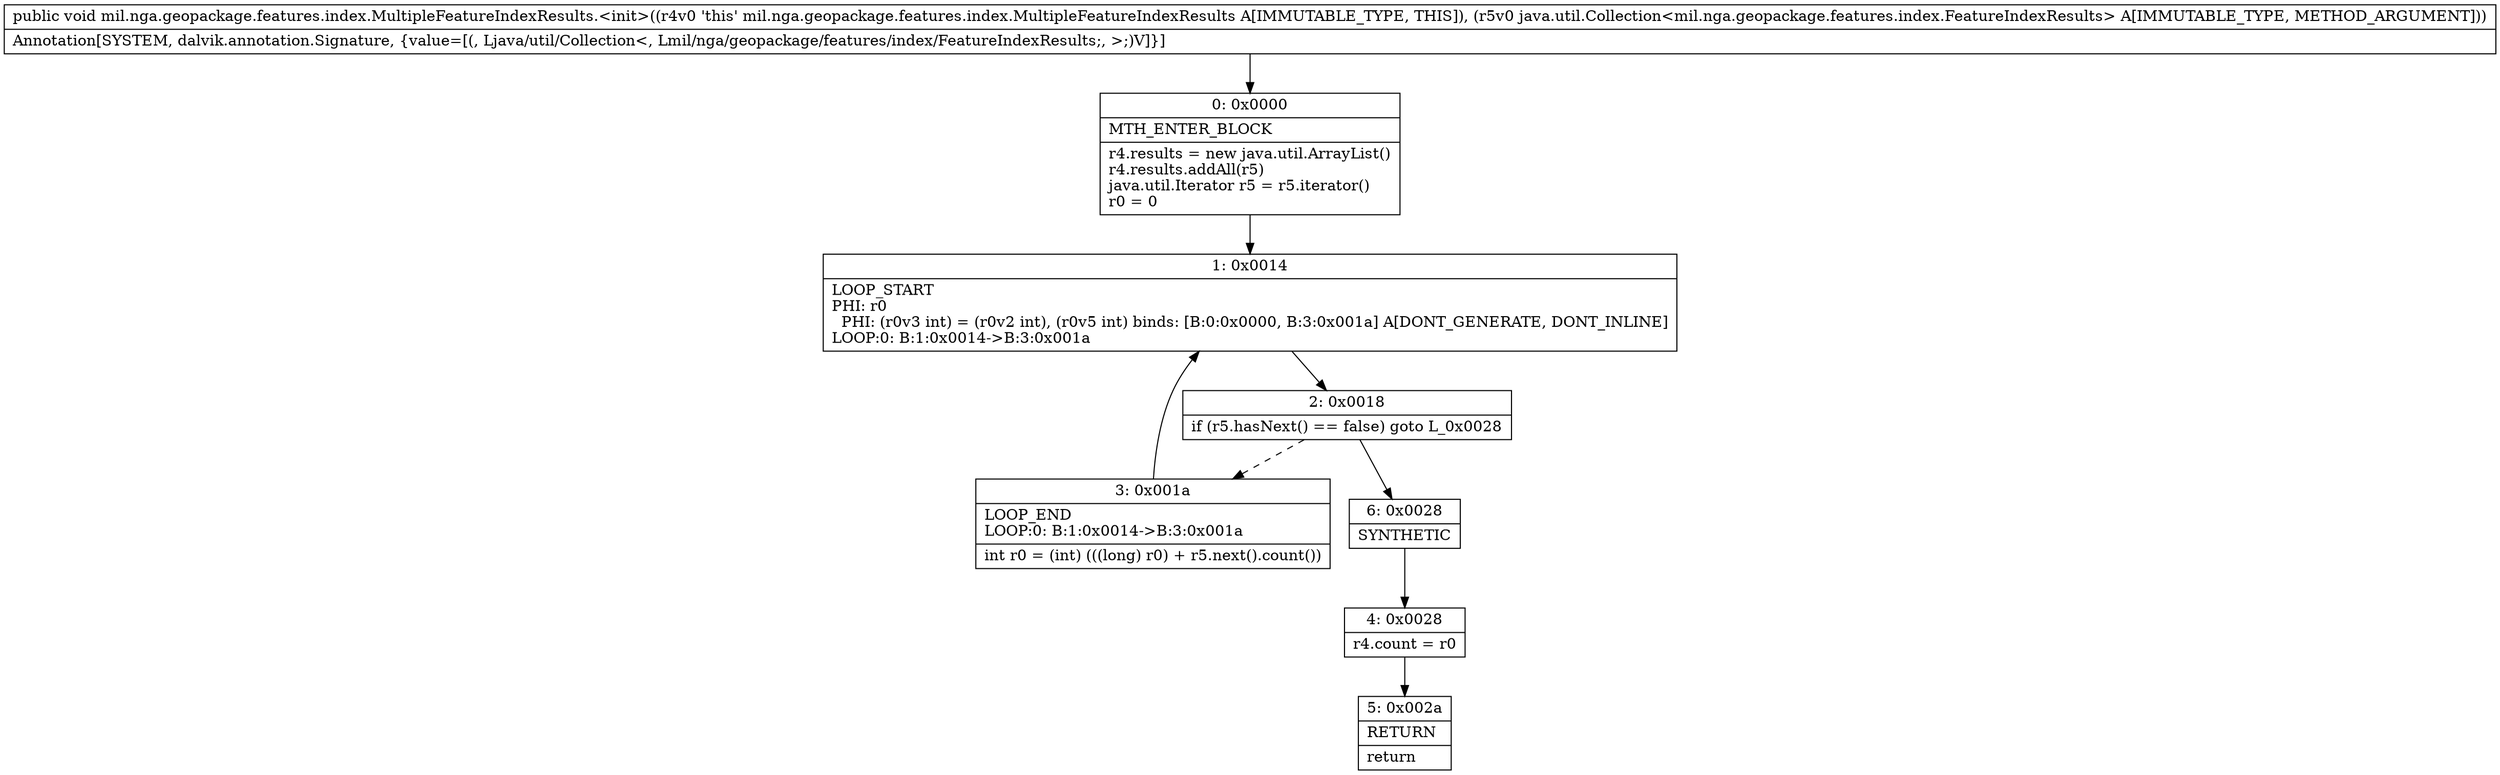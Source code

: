 digraph "CFG formil.nga.geopackage.features.index.MultipleFeatureIndexResults.\<init\>(Ljava\/util\/Collection;)V" {
Node_0 [shape=record,label="{0\:\ 0x0000|MTH_ENTER_BLOCK\l|r4.results = new java.util.ArrayList()\lr4.results.addAll(r5)\ljava.util.Iterator r5 = r5.iterator()\lr0 = 0\l}"];
Node_1 [shape=record,label="{1\:\ 0x0014|LOOP_START\lPHI: r0 \l  PHI: (r0v3 int) = (r0v2 int), (r0v5 int) binds: [B:0:0x0000, B:3:0x001a] A[DONT_GENERATE, DONT_INLINE]\lLOOP:0: B:1:0x0014\-\>B:3:0x001a\l}"];
Node_2 [shape=record,label="{2\:\ 0x0018|if (r5.hasNext() == false) goto L_0x0028\l}"];
Node_3 [shape=record,label="{3\:\ 0x001a|LOOP_END\lLOOP:0: B:1:0x0014\-\>B:3:0x001a\l|int r0 = (int) (((long) r0) + r5.next().count())\l}"];
Node_4 [shape=record,label="{4\:\ 0x0028|r4.count = r0\l}"];
Node_5 [shape=record,label="{5\:\ 0x002a|RETURN\l|return\l}"];
Node_6 [shape=record,label="{6\:\ 0x0028|SYNTHETIC\l}"];
MethodNode[shape=record,label="{public void mil.nga.geopackage.features.index.MultipleFeatureIndexResults.\<init\>((r4v0 'this' mil.nga.geopackage.features.index.MultipleFeatureIndexResults A[IMMUTABLE_TYPE, THIS]), (r5v0 java.util.Collection\<mil.nga.geopackage.features.index.FeatureIndexResults\> A[IMMUTABLE_TYPE, METHOD_ARGUMENT]))  | Annotation[SYSTEM, dalvik.annotation.Signature, \{value=[(, Ljava\/util\/Collection\<, Lmil\/nga\/geopackage\/features\/index\/FeatureIndexResults;, \>;)V]\}]\l}"];
MethodNode -> Node_0;
Node_0 -> Node_1;
Node_1 -> Node_2;
Node_2 -> Node_3[style=dashed];
Node_2 -> Node_6;
Node_3 -> Node_1;
Node_4 -> Node_5;
Node_6 -> Node_4;
}

